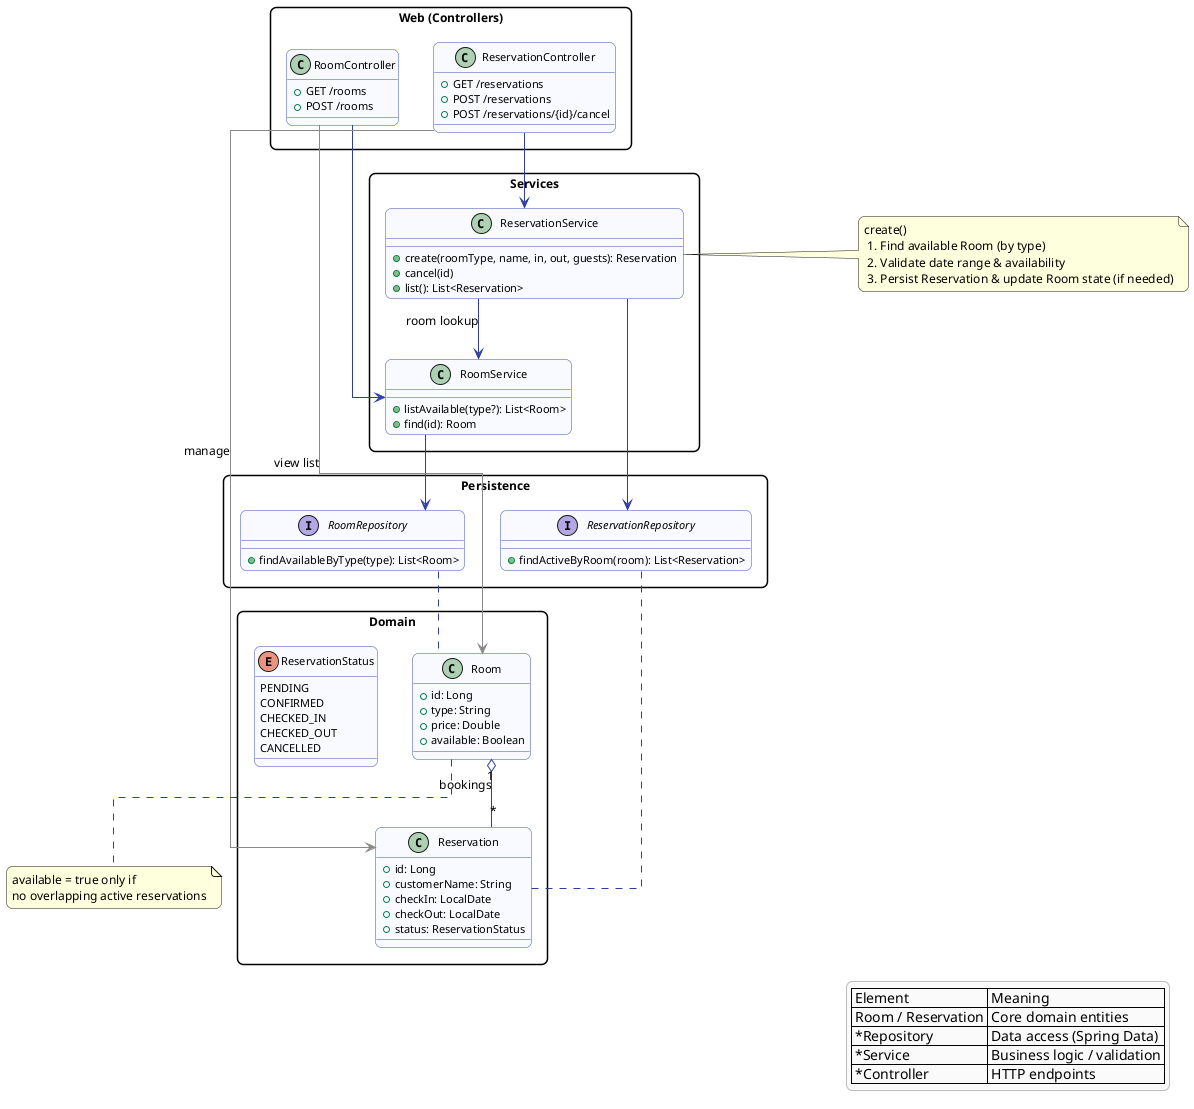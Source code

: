 @startuml
' Goal: 5-minute comprehension diagram (core domain & flows)
' Keep only essential attributes, key responsibilities, and relationships.

skinparam backgroundColor #FFFFFF
skinparam shadowing false
skinparam roundCorner 12
skinparam linetype ortho
skinparam packageStyle rectangle
skinparam defaultFontSize 12

skinparam class {
  BackgroundColor #F8FAFF
  BorderColor #3F51B5
  ArrowColor #303F9F
  FontSize 12
  AttributeFontSize 11
}
skinparam interface {
  BackgroundColor #F0FFF8
  BorderColor #00897B
}
skinparam enum {
  BackgroundColor #FFF8E1
  BorderColor #FFB300
}
skinparam legend {
  BackgroundColor #FAFAFA
  BorderColor #BDBDBD
}

' ================= Core Domain =================
package "Domain" {
  class Room {
    + id: Long
    + type: String
    + price: Double
    + available: Boolean
  }

  class Reservation {
    + id: Long
    + customerName: String
    + checkIn: LocalDate
    + checkOut: LocalDate
    + status: ReservationStatus
  }

  enum ReservationStatus {
    PENDING
    CONFIRMED
    CHECKED_IN
    CHECKED_OUT
    CANCELLED
  }

  Room "1" o-- "*" Reservation : bookings
}

' ================ Persistence ================
package "Persistence" {
  interface RoomRepository {
    + findAvailableByType(type): List<Room>
  }
  interface ReservationRepository {
    + findActiveByRoom(room): List<Reservation>
  }
  RoomRepository .. Room
  ReservationRepository .. Reservation
}

' ================ Services ================
package "Services" {
  class RoomService {
    + listAvailable(type?): List<Room>
    + find(id): Room
  }
  class ReservationService {
    + create(roomType, name, in, out, guests): Reservation
    + cancel(id)
    + list(): List<Reservation>
  }
  RoomService --> RoomRepository
  ReservationService --> ReservationRepository
  ReservationService --> RoomService : room lookup
}

' ================ Web Layer ================
package "Web (Controllers)" {
  class RoomController {
    + GET /rooms
    + POST /rooms
  }
  class ReservationController {
    + GET /reservations
    + POST /reservations
    + POST /reservations/{id}/cancel
  }
  RoomController --> RoomService
  ReservationController --> ReservationService
}

' ================ Cross-layer Flow ================
RoomController -[#888]> Room : view list
ReservationController -[#888]> Reservation : manage

' High-level lifecycle note
note right of ReservationService
create()
 1. Find available Room (by type)
 2. Validate date range & availability
 3. Persist Reservation & update Room state (if needed)
end note

note bottom of Room
available = true only if
no overlapping active reservations
end note

legend right
| Element | Meaning |
| Room / Reservation | Core domain entities |
| *Repository | Data access (Spring Data) |
| *Service | Business logic / validation |
| *Controller | HTTP endpoints |
endlegend

' Simplification rules: hidden setters/getters, non-critical fields omitted,
' focus on relationships & primary responsibilities.
@enduml